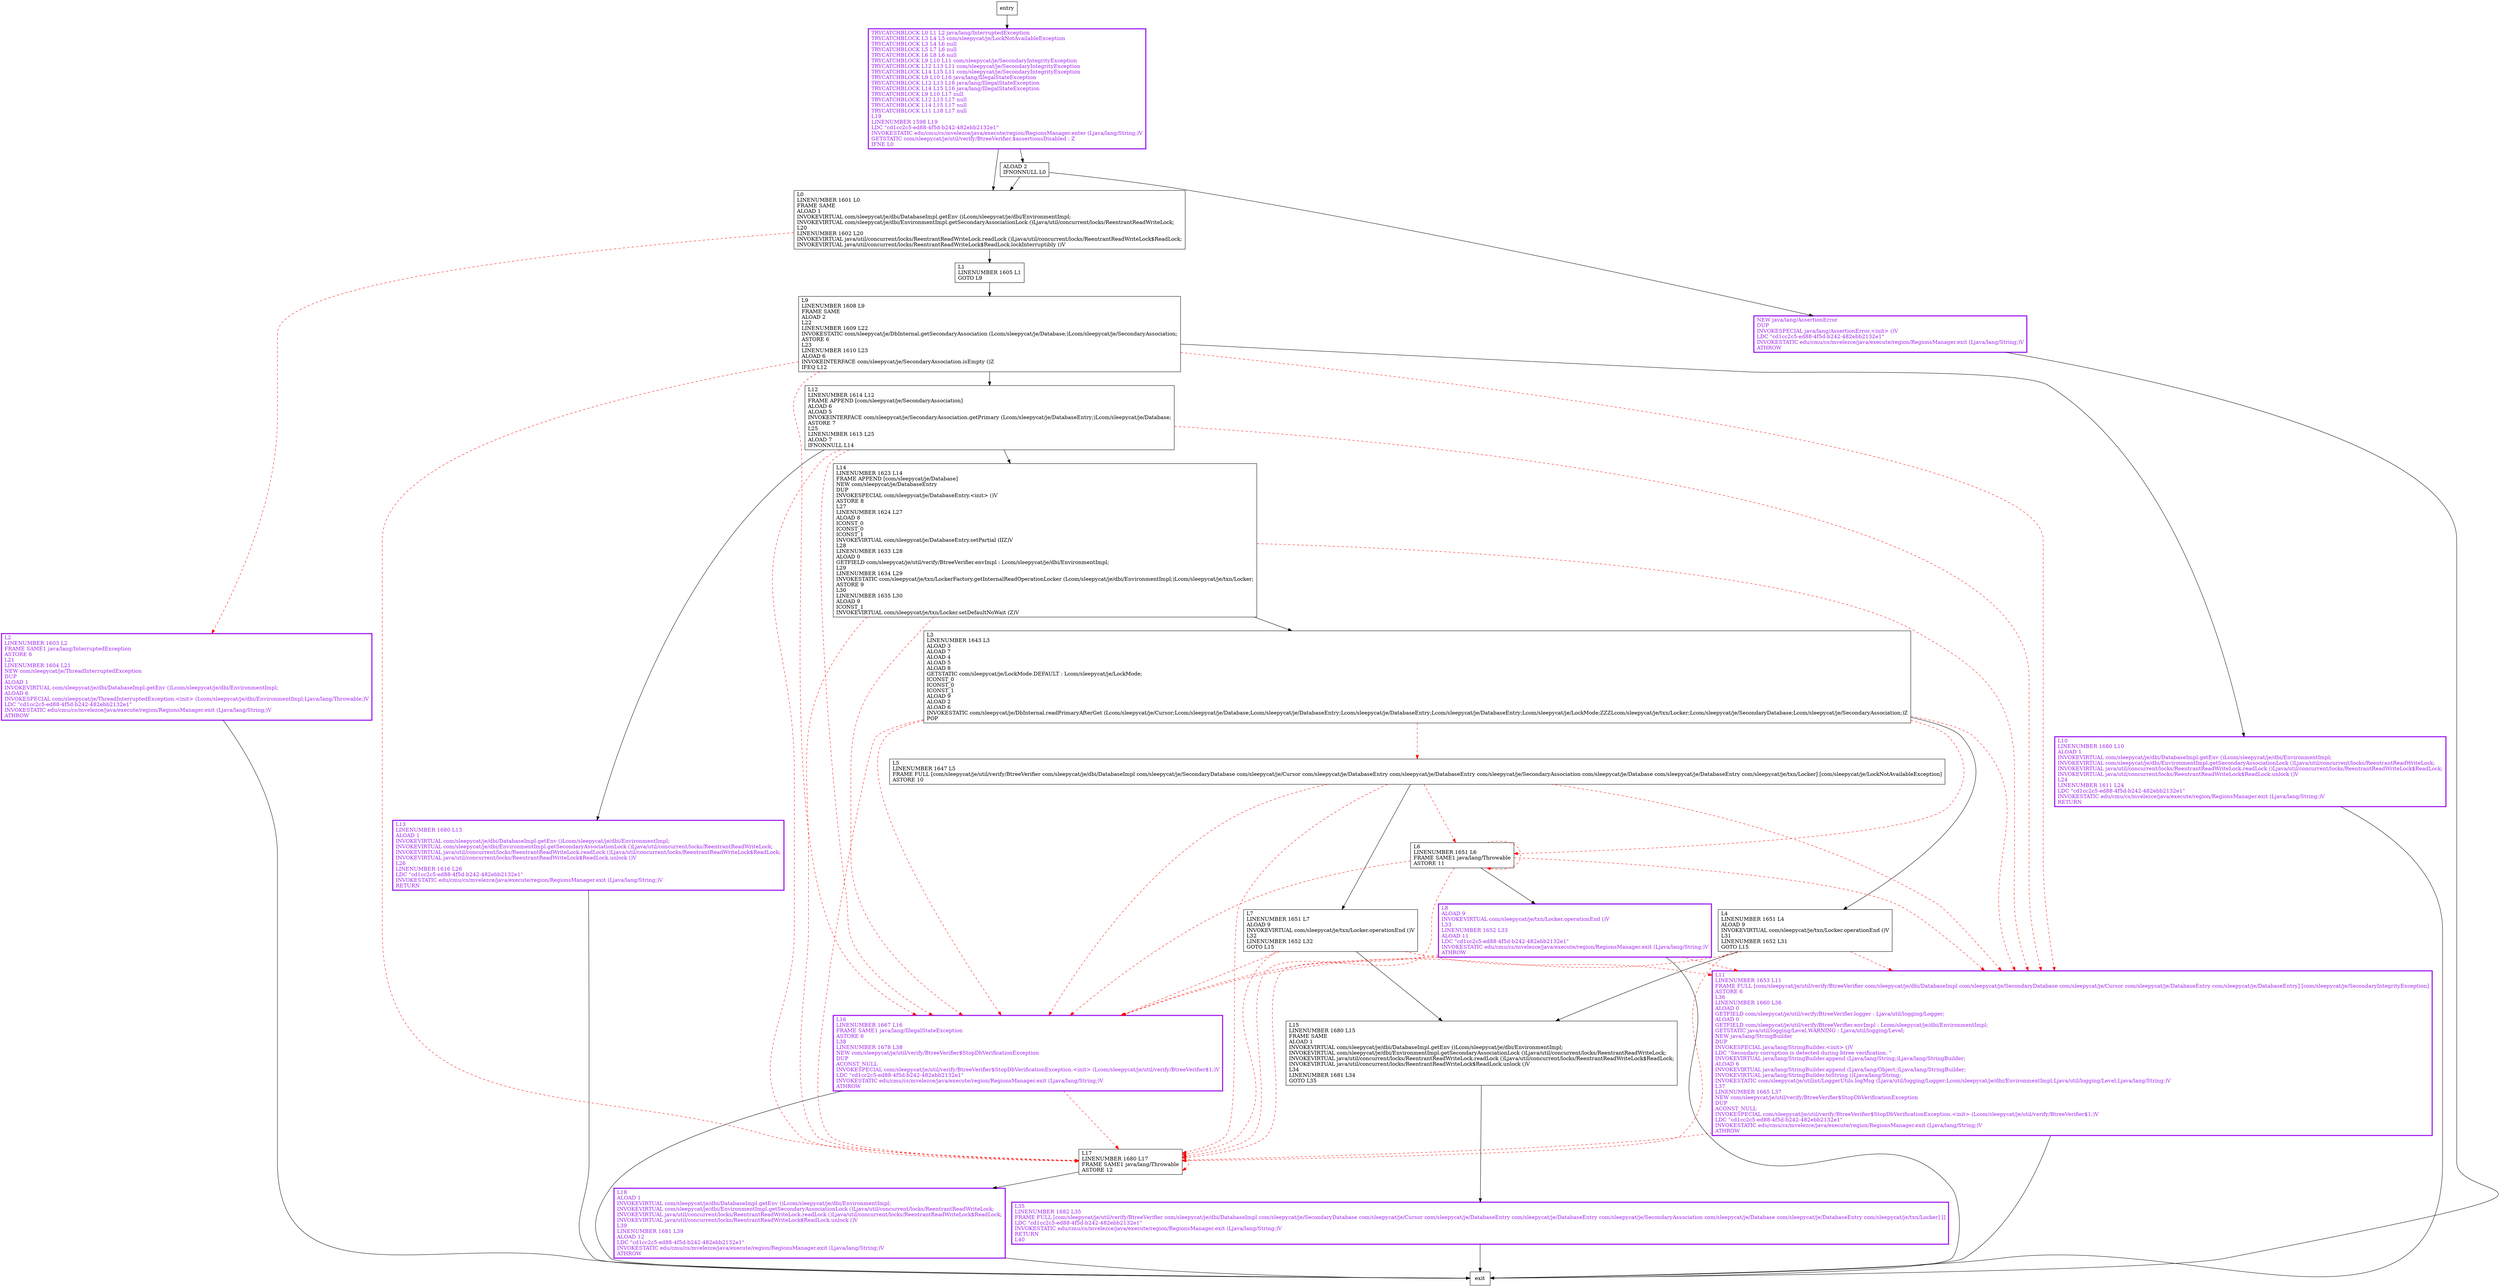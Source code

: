 digraph verifyIndex {
node [shape=record];
1245039407 [label="NEW java/lang/AssertionError\lDUP\lINVOKESPECIAL java/lang/AssertionError.\<init\> ()V\lLDC \"cd1cc2c5-ed88-4f5d-b242-482ebb2132e1\"\lINVOKESTATIC edu/cmu/cs/mvelezce/java/execute/region/RegionsManager.exit (Ljava/lang/String;)V\lATHROW\l"];
1727957593 [label="L16\lLINENUMBER 1667 L16\lFRAME SAME1 java/lang/IllegalStateException\lASTORE 6\lL38\lLINENUMBER 1678 L38\lNEW com/sleepycat/je/util/verify/BtreeVerifier$StopDbVerificationException\lDUP\lACONST_NULL\lINVOKESPECIAL com/sleepycat/je/util/verify/BtreeVerifier$StopDbVerificationException.\<init\> (Lcom/sleepycat/je/util/verify/BtreeVerifier$1;)V\lLDC \"cd1cc2c5-ed88-4f5d-b242-482ebb2132e1\"\lINVOKESTATIC edu/cmu/cs/mvelezce/java/execute/region/RegionsManager.exit (Ljava/lang/String;)V\lATHROW\l"];
1667066665 [label="L3\lLINENUMBER 1643 L3\lALOAD 3\lALOAD 7\lALOAD 4\lALOAD 5\lALOAD 8\lGETSTATIC com/sleepycat/je/LockMode.DEFAULT : Lcom/sleepycat/je/LockMode;\lICONST_0\lICONST_0\lICONST_1\lALOAD 9\lALOAD 2\lALOAD 6\lINVOKESTATIC com/sleepycat/je/DbInternal.readPrimaryAfterGet (Lcom/sleepycat/je/Cursor;Lcom/sleepycat/je/Database;Lcom/sleepycat/je/DatabaseEntry;Lcom/sleepycat/je/DatabaseEntry;Lcom/sleepycat/je/DatabaseEntry;Lcom/sleepycat/je/LockMode;ZZZLcom/sleepycat/je/txn/Locker;Lcom/sleepycat/je/SecondaryDatabase;Lcom/sleepycat/je/SecondaryAssociation;)Z\lPOP\l"];
63501505 [label="L10\lLINENUMBER 1680 L10\lALOAD 1\lINVOKEVIRTUAL com/sleepycat/je/dbi/DatabaseImpl.getEnv ()Lcom/sleepycat/je/dbi/EnvironmentImpl;\lINVOKEVIRTUAL com/sleepycat/je/dbi/EnvironmentImpl.getSecondaryAssociationLock ()Ljava/util/concurrent/locks/ReentrantReadWriteLock;\lINVOKEVIRTUAL java/util/concurrent/locks/ReentrantReadWriteLock.readLock ()Ljava/util/concurrent/locks/ReentrantReadWriteLock$ReadLock;\lINVOKEVIRTUAL java/util/concurrent/locks/ReentrantReadWriteLock$ReadLock.unlock ()V\lL24\lLINENUMBER 1611 L24\lLDC \"cd1cc2c5-ed88-4f5d-b242-482ebb2132e1\"\lINVOKESTATIC edu/cmu/cs/mvelezce/java/execute/region/RegionsManager.exit (Ljava/lang/String;)V\lRETURN\l"];
1413279634 [label="L13\lLINENUMBER 1680 L13\lALOAD 1\lINVOKEVIRTUAL com/sleepycat/je/dbi/DatabaseImpl.getEnv ()Lcom/sleepycat/je/dbi/EnvironmentImpl;\lINVOKEVIRTUAL com/sleepycat/je/dbi/EnvironmentImpl.getSecondaryAssociationLock ()Ljava/util/concurrent/locks/ReentrantReadWriteLock;\lINVOKEVIRTUAL java/util/concurrent/locks/ReentrantReadWriteLock.readLock ()Ljava/util/concurrent/locks/ReentrantReadWriteLock$ReadLock;\lINVOKEVIRTUAL java/util/concurrent/locks/ReentrantReadWriteLock$ReadLock.unlock ()V\lL26\lLINENUMBER 1616 L26\lLDC \"cd1cc2c5-ed88-4f5d-b242-482ebb2132e1\"\lINVOKESTATIC edu/cmu/cs/mvelezce/java/execute/region/RegionsManager.exit (Ljava/lang/String;)V\lRETURN\l"];
1435351403 [label="L17\lLINENUMBER 1680 L17\lFRAME SAME1 java/lang/Throwable\lASTORE 12\l"];
1538644686 [label="L2\lLINENUMBER 1603 L2\lFRAME SAME1 java/lang/InterruptedException\lASTORE 6\lL21\lLINENUMBER 1604 L21\lNEW com/sleepycat/je/ThreadInterruptedException\lDUP\lALOAD 1\lINVOKEVIRTUAL com/sleepycat/je/dbi/DatabaseImpl.getEnv ()Lcom/sleepycat/je/dbi/EnvironmentImpl;\lALOAD 6\lINVOKESPECIAL com/sleepycat/je/ThreadInterruptedException.\<init\> (Lcom/sleepycat/je/dbi/EnvironmentImpl;Ljava/lang/Throwable;)V\lLDC \"cd1cc2c5-ed88-4f5d-b242-482ebb2132e1\"\lINVOKESTATIC edu/cmu/cs/mvelezce/java/execute/region/RegionsManager.exit (Ljava/lang/String;)V\lATHROW\l"];
133093577 [label="L7\lLINENUMBER 1651 L7\lALOAD 9\lINVOKEVIRTUAL com/sleepycat/je/txn/Locker.operationEnd ()V\lL32\lLINENUMBER 1652 L32\lGOTO L15\l"];
47754151 [label="L4\lLINENUMBER 1651 L4\lALOAD 9\lINVOKEVIRTUAL com/sleepycat/je/txn/Locker.operationEnd ()V\lL31\lLINENUMBER 1652 L31\lGOTO L15\l"];
1416319101 [label="L12\lLINENUMBER 1614 L12\lFRAME APPEND [com/sleepycat/je/SecondaryAssociation]\lALOAD 6\lALOAD 5\lINVOKEINTERFACE com/sleepycat/je/SecondaryAssociation.getPrimary (Lcom/sleepycat/je/DatabaseEntry;)Lcom/sleepycat/je/Database;\lASTORE 7\lL25\lLINENUMBER 1615 L25\lALOAD 7\lIFNONNULL L14\l"];
1988180949 [label="L18\lALOAD 1\lINVOKEVIRTUAL com/sleepycat/je/dbi/DatabaseImpl.getEnv ()Lcom/sleepycat/je/dbi/EnvironmentImpl;\lINVOKEVIRTUAL com/sleepycat/je/dbi/EnvironmentImpl.getSecondaryAssociationLock ()Ljava/util/concurrent/locks/ReentrantReadWriteLock;\lINVOKEVIRTUAL java/util/concurrent/locks/ReentrantReadWriteLock.readLock ()Ljava/util/concurrent/locks/ReentrantReadWriteLock$ReadLock;\lINVOKEVIRTUAL java/util/concurrent/locks/ReentrantReadWriteLock$ReadLock.unlock ()V\lL39\lLINENUMBER 1681 L39\lALOAD 12\lLDC \"cd1cc2c5-ed88-4f5d-b242-482ebb2132e1\"\lINVOKESTATIC edu/cmu/cs/mvelezce/java/execute/region/RegionsManager.exit (Ljava/lang/String;)V\lATHROW\l"];
278292264 [label="L14\lLINENUMBER 1623 L14\lFRAME APPEND [com/sleepycat/je/Database]\lNEW com/sleepycat/je/DatabaseEntry\lDUP\lINVOKESPECIAL com/sleepycat/je/DatabaseEntry.\<init\> ()V\lASTORE 8\lL27\lLINENUMBER 1624 L27\lALOAD 8\lICONST_0\lICONST_0\lICONST_1\lINVOKEVIRTUAL com/sleepycat/je/DatabaseEntry.setPartial (IIZ)V\lL28\lLINENUMBER 1633 L28\lALOAD 0\lGETFIELD com/sleepycat/je/util/verify/BtreeVerifier.envImpl : Lcom/sleepycat/je/dbi/EnvironmentImpl;\lL29\lLINENUMBER 1634 L29\lINVOKESTATIC com/sleepycat/je/txn/LockerFactory.getInternalReadOperationLocker (Lcom/sleepycat/je/dbi/EnvironmentImpl;)Lcom/sleepycat/je/txn/Locker;\lASTORE 9\lL30\lLINENUMBER 1635 L30\lALOAD 9\lICONST_1\lINVOKEVIRTUAL com/sleepycat/je/txn/Locker.setDefaultNoWait (Z)V\l"];
2002964701 [label="L0\lLINENUMBER 1601 L0\lFRAME SAME\lALOAD 1\lINVOKEVIRTUAL com/sleepycat/je/dbi/DatabaseImpl.getEnv ()Lcom/sleepycat/je/dbi/EnvironmentImpl;\lINVOKEVIRTUAL com/sleepycat/je/dbi/EnvironmentImpl.getSecondaryAssociationLock ()Ljava/util/concurrent/locks/ReentrantReadWriteLock;\lL20\lLINENUMBER 1602 L20\lINVOKEVIRTUAL java/util/concurrent/locks/ReentrantReadWriteLock.readLock ()Ljava/util/concurrent/locks/ReentrantReadWriteLock$ReadLock;\lINVOKEVIRTUAL java/util/concurrent/locks/ReentrantReadWriteLock$ReadLock.lockInterruptibly ()V\l"];
2054432789 [label="L5\lLINENUMBER 1647 L5\lFRAME FULL [com/sleepycat/je/util/verify/BtreeVerifier com/sleepycat/je/dbi/DatabaseImpl com/sleepycat/je/SecondaryDatabase com/sleepycat/je/Cursor com/sleepycat/je/DatabaseEntry com/sleepycat/je/DatabaseEntry com/sleepycat/je/SecondaryAssociation com/sleepycat/je/Database com/sleepycat/je/DatabaseEntry com/sleepycat/je/txn/Locker] [com/sleepycat/je/LockNotAvailableException]\lASTORE 10\l"];
465793680 [label="L9\lLINENUMBER 1608 L9\lFRAME SAME\lALOAD 2\lL22\lLINENUMBER 1609 L22\lINVOKESTATIC com/sleepycat/je/DbInternal.getSecondaryAssociation (Lcom/sleepycat/je/Database;)Lcom/sleepycat/je/SecondaryAssociation;\lASTORE 6\lL23\lLINENUMBER 1610 L23\lALOAD 6\lINVOKEINTERFACE com/sleepycat/je/SecondaryAssociation.isEmpty ()Z\lIFEQ L12\l"];
266530367 [label="L6\lLINENUMBER 1651 L6\lFRAME SAME1 java/lang/Throwable\lASTORE 11\l"];
1754843023 [label="L15\lLINENUMBER 1680 L15\lFRAME SAME\lALOAD 1\lINVOKEVIRTUAL com/sleepycat/je/dbi/DatabaseImpl.getEnv ()Lcom/sleepycat/je/dbi/EnvironmentImpl;\lINVOKEVIRTUAL com/sleepycat/je/dbi/EnvironmentImpl.getSecondaryAssociationLock ()Ljava/util/concurrent/locks/ReentrantReadWriteLock;\lINVOKEVIRTUAL java/util/concurrent/locks/ReentrantReadWriteLock.readLock ()Ljava/util/concurrent/locks/ReentrantReadWriteLock$ReadLock;\lINVOKEVIRTUAL java/util/concurrent/locks/ReentrantReadWriteLock$ReadLock.unlock ()V\lL34\lLINENUMBER 1681 L34\lGOTO L35\l"];
1076682240 [label="L8\lALOAD 9\lINVOKEVIRTUAL com/sleepycat/je/txn/Locker.operationEnd ()V\lL33\lLINENUMBER 1652 L33\lALOAD 11\lLDC \"cd1cc2c5-ed88-4f5d-b242-482ebb2132e1\"\lINVOKESTATIC edu/cmu/cs/mvelezce/java/execute/region/RegionsManager.exit (Ljava/lang/String;)V\lATHROW\l"];
1917543907 [label="L35\lLINENUMBER 1682 L35\lFRAME FULL [com/sleepycat/je/util/verify/BtreeVerifier com/sleepycat/je/dbi/DatabaseImpl com/sleepycat/je/SecondaryDatabase com/sleepycat/je/Cursor com/sleepycat/je/DatabaseEntry com/sleepycat/je/DatabaseEntry com/sleepycat/je/SecondaryAssociation com/sleepycat/je/Database com/sleepycat/je/DatabaseEntry com/sleepycat/je/txn/Locker] []\lLDC \"cd1cc2c5-ed88-4f5d-b242-482ebb2132e1\"\lINVOKESTATIC edu/cmu/cs/mvelezce/java/execute/region/RegionsManager.exit (Ljava/lang/String;)V\lRETURN\lL40\l"];
367900462 [label="L1\lLINENUMBER 1605 L1\lGOTO L9\l"];
1477131829 [label="ALOAD 2\lIFNONNULL L0\l"];
1913740513 [label="L11\lLINENUMBER 1653 L11\lFRAME FULL [com/sleepycat/je/util/verify/BtreeVerifier com/sleepycat/je/dbi/DatabaseImpl com/sleepycat/je/SecondaryDatabase com/sleepycat/je/Cursor com/sleepycat/je/DatabaseEntry com/sleepycat/je/DatabaseEntry] [com/sleepycat/je/SecondaryIntegrityException]\lASTORE 6\lL36\lLINENUMBER 1660 L36\lALOAD 0\lGETFIELD com/sleepycat/je/util/verify/BtreeVerifier.logger : Ljava/util/logging/Logger;\lALOAD 0\lGETFIELD com/sleepycat/je/util/verify/BtreeVerifier.envImpl : Lcom/sleepycat/je/dbi/EnvironmentImpl;\lGETSTATIC java/util/logging/Level.WARNING : Ljava/util/logging/Level;\lNEW java/lang/StringBuilder\lDUP\lINVOKESPECIAL java/lang/StringBuilder.\<init\> ()V\lLDC \"Secondary corruption is detected during btree verification. \"\lINVOKEVIRTUAL java/lang/StringBuilder.append (Ljava/lang/String;)Ljava/lang/StringBuilder;\lALOAD 6\lINVOKEVIRTUAL java/lang/StringBuilder.append (Ljava/lang/Object;)Ljava/lang/StringBuilder;\lINVOKEVIRTUAL java/lang/StringBuilder.toString ()Ljava/lang/String;\lINVOKESTATIC com/sleepycat/je/utilint/LoggerUtils.logMsg (Ljava/util/logging/Logger;Lcom/sleepycat/je/dbi/EnvironmentImpl;Ljava/util/logging/Level;Ljava/lang/String;)V\lL37\lLINENUMBER 1665 L37\lNEW com/sleepycat/je/util/verify/BtreeVerifier$StopDbVerificationException\lDUP\lACONST_NULL\lINVOKESPECIAL com/sleepycat/je/util/verify/BtreeVerifier$StopDbVerificationException.\<init\> (Lcom/sleepycat/je/util/verify/BtreeVerifier$1;)V\lLDC \"cd1cc2c5-ed88-4f5d-b242-482ebb2132e1\"\lINVOKESTATIC edu/cmu/cs/mvelezce/java/execute/region/RegionsManager.exit (Ljava/lang/String;)V\lATHROW\l"];
566440571 [label="TRYCATCHBLOCK L0 L1 L2 java/lang/InterruptedException\lTRYCATCHBLOCK L3 L4 L5 com/sleepycat/je/LockNotAvailableException\lTRYCATCHBLOCK L3 L4 L6 null\lTRYCATCHBLOCK L5 L7 L6 null\lTRYCATCHBLOCK L6 L8 L6 null\lTRYCATCHBLOCK L9 L10 L11 com/sleepycat/je/SecondaryIntegrityException\lTRYCATCHBLOCK L12 L13 L11 com/sleepycat/je/SecondaryIntegrityException\lTRYCATCHBLOCK L14 L15 L11 com/sleepycat/je/SecondaryIntegrityException\lTRYCATCHBLOCK L9 L10 L16 java/lang/IllegalStateException\lTRYCATCHBLOCK L12 L13 L16 java/lang/IllegalStateException\lTRYCATCHBLOCK L14 L15 L16 java/lang/IllegalStateException\lTRYCATCHBLOCK L9 L10 L17 null\lTRYCATCHBLOCK L12 L13 L17 null\lTRYCATCHBLOCK L14 L15 L17 null\lTRYCATCHBLOCK L11 L18 L17 null\lL19\lLINENUMBER 1598 L19\lLDC \"cd1cc2c5-ed88-4f5d-b242-482ebb2132e1\"\lINVOKESTATIC edu/cmu/cs/mvelezce/java/execute/region/RegionsManager.enter (Ljava/lang/String;)V\lGETSTATIC com/sleepycat/je/util/verify/BtreeVerifier.$assertionsDisabled : Z\lIFNE L0\l"];
entry;
exit;
1727957593 -> exit
1727957593 -> 1435351403 [style=dashed, color=red]
1667066665 -> 2054432789 [style=dashed, color=red]
1667066665 -> 1727957593 [style=dashed, color=red]
1667066665 -> 266530367 [style=dashed, color=red]
1667066665 -> 1435351403 [style=dashed, color=red]
1667066665 -> 47754151
1667066665 -> 1913740513 [style=dashed, color=red]
63501505 -> exit
1435351403 -> 1435351403 [style=dashed, color=red]
1435351403 -> 1988180949
1538644686 -> exit
1416319101 -> 278292264
1416319101 -> 1727957593 [style=dashed, color=red]
1416319101 -> 1413279634
1416319101 -> 1435351403 [style=dashed, color=red]
1416319101 -> 1913740513 [style=dashed, color=red]
2002964701 -> 1538644686 [style=dashed, color=red]
2002964701 -> 367900462
2054432789 -> 1727957593 [style=dashed, color=red]
2054432789 -> 266530367 [style=dashed, color=red]
2054432789 -> 1435351403 [style=dashed, color=red]
2054432789 -> 133093577
2054432789 -> 1913740513 [style=dashed, color=red]
465793680 -> 1727957593 [style=dashed, color=red]
465793680 -> 63501505
465793680 -> 1435351403 [style=dashed, color=red]
465793680 -> 1416319101
465793680 -> 1913740513 [style=dashed, color=red]
266530367 -> 1727957593 [style=dashed, color=red]
266530367 -> 266530367 [style=dashed, color=red]
266530367 -> 1435351403 [style=dashed, color=red]
266530367 -> 1076682240
266530367 -> 1913740513 [style=dashed, color=red]
1076682240 -> exit
1076682240 -> 1727957593 [style=dashed, color=red]
1076682240 -> 1435351403 [style=dashed, color=red]
1076682240 -> 1913740513 [style=dashed, color=red]
1917543907 -> exit
367900462 -> 465793680
1477131829 -> 1245039407
1477131829 -> 2002964701
1913740513 -> exit
1913740513 -> 1435351403 [style=dashed, color=red]
1245039407 -> exit
1413279634 -> exit
133093577 -> 1727957593 [style=dashed, color=red]
133093577 -> 1754843023
133093577 -> 1435351403 [style=dashed, color=red]
133093577 -> 1913740513 [style=dashed, color=red]
47754151 -> 1727957593 [style=dashed, color=red]
47754151 -> 1754843023
47754151 -> 1435351403 [style=dashed, color=red]
47754151 -> 1913740513 [style=dashed, color=red]
1988180949 -> exit
278292264 -> 1727957593 [style=dashed, color=red]
278292264 -> 1667066665
278292264 -> 1435351403 [style=dashed, color=red]
278292264 -> 1913740513 [style=dashed, color=red]
entry -> 566440571
1754843023 -> 1917543907
566440571 -> 2002964701
566440571 -> 1477131829
1245039407[fontcolor="purple", penwidth=3, color="purple"];
1727957593[fontcolor="purple", penwidth=3, color="purple"];
63501505[fontcolor="purple", penwidth=3, color="purple"];
1413279634[fontcolor="purple", penwidth=3, color="purple"];
1538644686[fontcolor="purple", penwidth=3, color="purple"];
1076682240[fontcolor="purple", penwidth=3, color="purple"];
1917543907[fontcolor="purple", penwidth=3, color="purple"];
1988180949[fontcolor="purple", penwidth=3, color="purple"];
1913740513[fontcolor="purple", penwidth=3, color="purple"];
566440571[fontcolor="purple", penwidth=3, color="purple"];
}

